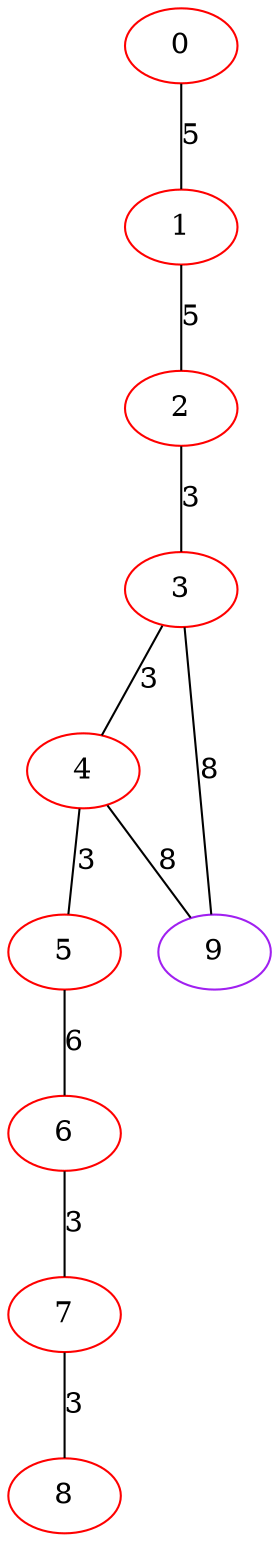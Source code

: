 graph "" {
0 [color=red, weight=1];
1 [color=red, weight=1];
2 [color=red, weight=1];
3 [color=red, weight=1];
4 [color=red, weight=1];
5 [color=red, weight=1];
6 [color=red, weight=1];
7 [color=red, weight=1];
8 [color=red, weight=1];
9 [color=purple, weight=4];
0 -- 1  [key=0, label=5];
1 -- 2  [key=0, label=5];
2 -- 3  [key=0, label=3];
3 -- 9  [key=0, label=8];
3 -- 4  [key=0, label=3];
4 -- 9  [key=0, label=8];
4 -- 5  [key=0, label=3];
5 -- 6  [key=0, label=6];
6 -- 7  [key=0, label=3];
7 -- 8  [key=0, label=3];
}
